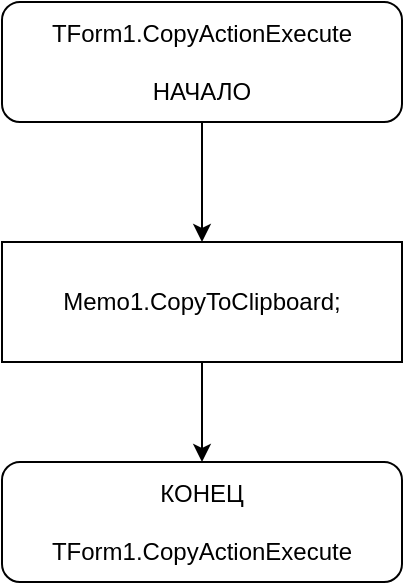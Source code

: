 <mxfile version="14.6.10" type="device"><diagram id="xD8s_0CfU1hik2qn-EA0" name="Page-1"><mxGraphModel dx="1422" dy="705" grid="1" gridSize="10" guides="1" tooltips="1" connect="1" arrows="1" fold="1" page="1" pageScale="1" pageWidth="827" pageHeight="1169" math="0" shadow="0"><root><mxCell id="0"/><mxCell id="1" parent="0"/><mxCell id="MbUAX8BJU7q5fYn_d2aj-8" style="edgeStyle=orthogonalEdgeStyle;rounded=0;orthogonalLoop=1;jettySize=auto;html=1;exitX=0.5;exitY=1;exitDx=0;exitDy=0;entryX=0.5;entryY=0;entryDx=0;entryDy=0;" edge="1" parent="1" source="MbUAX8BJU7q5fYn_d2aj-2" target="MbUAX8BJU7q5fYn_d2aj-6"><mxGeometry relative="1" as="geometry"/></mxCell><mxCell id="MbUAX8BJU7q5fYn_d2aj-2" value="TForm1.CopyActionExecute&lt;br&gt;&lt;br&gt;НАЧАЛО" style="rounded=1;whiteSpace=wrap;html=1;" vertex="1" parent="1"><mxGeometry x="40" y="40" width="200" height="60" as="geometry"/></mxCell><mxCell id="MbUAX8BJU7q5fYn_d2aj-4" value="КОНЕЦ&lt;br&gt;&lt;br&gt;TForm1.CopyActionExecute" style="rounded=1;whiteSpace=wrap;html=1;" vertex="1" parent="1"><mxGeometry x="40" y="270" width="200" height="60" as="geometry"/></mxCell><mxCell id="MbUAX8BJU7q5fYn_d2aj-7" style="edgeStyle=orthogonalEdgeStyle;rounded=0;orthogonalLoop=1;jettySize=auto;html=1;exitX=0.5;exitY=1;exitDx=0;exitDy=0;entryX=0.5;entryY=0;entryDx=0;entryDy=0;" edge="1" parent="1" source="MbUAX8BJU7q5fYn_d2aj-6" target="MbUAX8BJU7q5fYn_d2aj-4"><mxGeometry relative="1" as="geometry"/></mxCell><mxCell id="MbUAX8BJU7q5fYn_d2aj-6" value="Memo1.CopyToClipboard;" style="rounded=0;whiteSpace=wrap;html=1;" vertex="1" parent="1"><mxGeometry x="40" y="160" width="200" height="60" as="geometry"/></mxCell></root></mxGraphModel></diagram></mxfile>